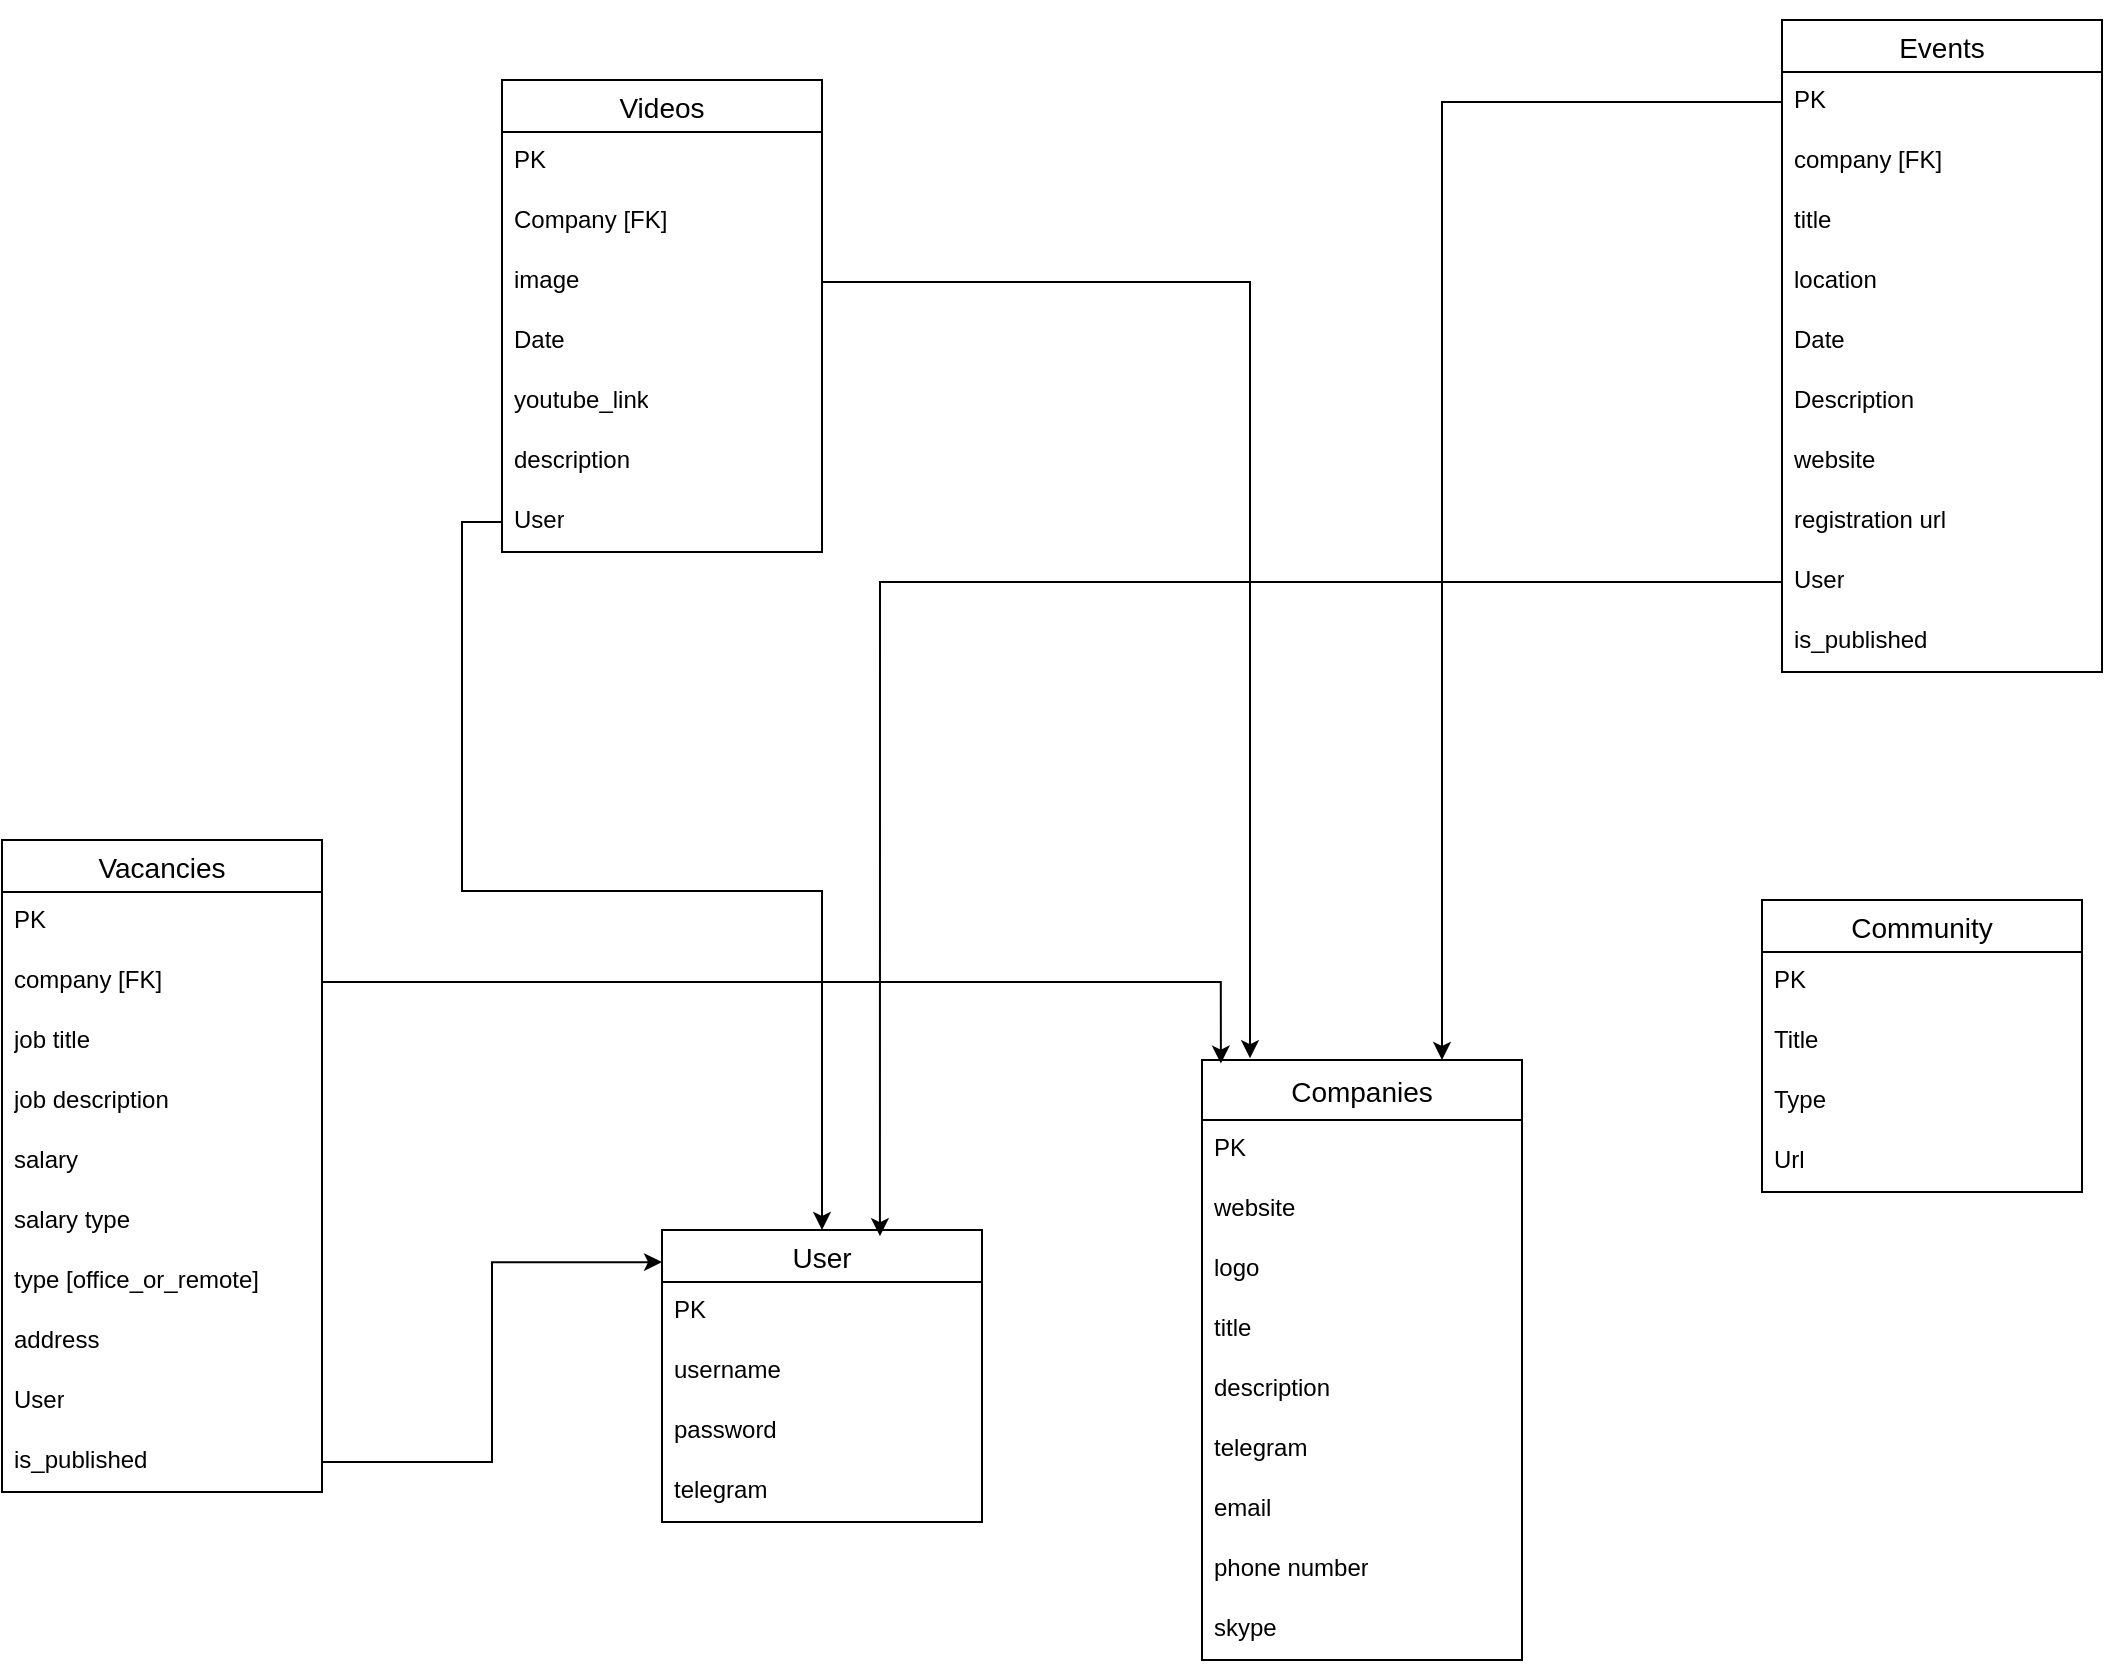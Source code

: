 <mxfile version="26.0.12">
  <diagram name="Page-1" id="hR44nbxld9a9pKDiSwDE">
    <mxGraphModel dx="2537" dy="1981" grid="1" gridSize="10" guides="1" tooltips="1" connect="1" arrows="1" fold="1" page="1" pageScale="1" pageWidth="850" pageHeight="1100" math="0" shadow="0">
      <root>
        <mxCell id="0" />
        <mxCell id="1" parent="0" />
        <mxCell id="YgEhymqJi3Y8FVVcA5l7-50" value="Vacancies" style="swimlane;fontStyle=0;childLayout=stackLayout;horizontal=1;startSize=26;horizontalStack=0;resizeParent=1;resizeParentMax=0;resizeLast=0;collapsible=1;marginBottom=0;align=center;fontSize=14;" parent="1" vertex="1">
          <mxGeometry x="-270" y="-80" width="160" height="326" as="geometry" />
        </mxCell>
        <mxCell id="YgEhymqJi3Y8FVVcA5l7-51" value="PK" style="text;strokeColor=none;fillColor=none;spacingLeft=4;spacingRight=4;overflow=hidden;rotatable=0;points=[[0,0.5],[1,0.5]];portConstraint=eastwest;fontSize=12;whiteSpace=wrap;html=1;" parent="YgEhymqJi3Y8FVVcA5l7-50" vertex="1">
          <mxGeometry y="26" width="160" height="30" as="geometry" />
        </mxCell>
        <mxCell id="YgEhymqJi3Y8FVVcA5l7-52" value="company [FK]" style="text;strokeColor=none;fillColor=none;spacingLeft=4;spacingRight=4;overflow=hidden;rotatable=0;points=[[0,0.5],[1,0.5]];portConstraint=eastwest;fontSize=12;whiteSpace=wrap;html=1;" parent="YgEhymqJi3Y8FVVcA5l7-50" vertex="1">
          <mxGeometry y="56" width="160" height="30" as="geometry" />
        </mxCell>
        <mxCell id="YgEhymqJi3Y8FVVcA5l7-53" value="job title" style="text;strokeColor=none;fillColor=none;spacingLeft=4;spacingRight=4;overflow=hidden;rotatable=0;points=[[0,0.5],[1,0.5]];portConstraint=eastwest;fontSize=12;whiteSpace=wrap;html=1;" parent="YgEhymqJi3Y8FVVcA5l7-50" vertex="1">
          <mxGeometry y="86" width="160" height="30" as="geometry" />
        </mxCell>
        <mxCell id="YgEhymqJi3Y8FVVcA5l7-61" value="job description" style="text;strokeColor=none;fillColor=none;spacingLeft=4;spacingRight=4;overflow=hidden;rotatable=0;points=[[0,0.5],[1,0.5]];portConstraint=eastwest;fontSize=12;whiteSpace=wrap;html=1;" parent="YgEhymqJi3Y8FVVcA5l7-50" vertex="1">
          <mxGeometry y="116" width="160" height="30" as="geometry" />
        </mxCell>
        <mxCell id="YgEhymqJi3Y8FVVcA5l7-55" value="salary" style="text;strokeColor=none;fillColor=none;spacingLeft=4;spacingRight=4;overflow=hidden;rotatable=0;points=[[0,0.5],[1,0.5]];portConstraint=eastwest;fontSize=12;whiteSpace=wrap;html=1;" parent="YgEhymqJi3Y8FVVcA5l7-50" vertex="1">
          <mxGeometry y="146" width="160" height="30" as="geometry" />
        </mxCell>
        <mxCell id="YgEhymqJi3Y8FVVcA5l7-56" value="salary type" style="text;strokeColor=none;fillColor=none;spacingLeft=4;spacingRight=4;overflow=hidden;rotatable=0;points=[[0,0.5],[1,0.5]];portConstraint=eastwest;fontSize=12;whiteSpace=wrap;html=1;" parent="YgEhymqJi3Y8FVVcA5l7-50" vertex="1">
          <mxGeometry y="176" width="160" height="30" as="geometry" />
        </mxCell>
        <mxCell id="YgEhymqJi3Y8FVVcA5l7-57" value="type [office_or_remote]" style="text;strokeColor=none;fillColor=none;spacingLeft=4;spacingRight=4;overflow=hidden;rotatable=0;points=[[0,0.5],[1,0.5]];portConstraint=eastwest;fontSize=12;whiteSpace=wrap;html=1;" parent="YgEhymqJi3Y8FVVcA5l7-50" vertex="1">
          <mxGeometry y="206" width="160" height="30" as="geometry" />
        </mxCell>
        <mxCell id="YgEhymqJi3Y8FVVcA5l7-63" value="address" style="text;strokeColor=none;fillColor=none;spacingLeft=4;spacingRight=4;overflow=hidden;rotatable=0;points=[[0,0.5],[1,0.5]];portConstraint=eastwest;fontSize=12;whiteSpace=wrap;html=1;" parent="YgEhymqJi3Y8FVVcA5l7-50" vertex="1">
          <mxGeometry y="236" width="160" height="30" as="geometry" />
        </mxCell>
        <mxCell id="02WGb9ItvWdkdEVcOorD-1" value="User" style="text;strokeColor=none;fillColor=none;spacingLeft=4;spacingRight=4;overflow=hidden;rotatable=0;points=[[0,0.5],[1,0.5]];portConstraint=eastwest;fontSize=12;whiteSpace=wrap;html=1;" vertex="1" parent="YgEhymqJi3Y8FVVcA5l7-50">
          <mxGeometry y="266" width="160" height="30" as="geometry" />
        </mxCell>
        <mxCell id="YgEhymqJi3Y8FVVcA5l7-112" value="is_published" style="text;strokeColor=none;fillColor=none;spacingLeft=4;spacingRight=4;overflow=hidden;rotatable=0;points=[[0,0.5],[1,0.5]];portConstraint=eastwest;fontSize=12;whiteSpace=wrap;html=1;" parent="YgEhymqJi3Y8FVVcA5l7-50" vertex="1">
          <mxGeometry y="296" width="160" height="30" as="geometry" />
        </mxCell>
        <mxCell id="YgEhymqJi3Y8FVVcA5l7-64" value="Companies" style="swimlane;fontStyle=0;childLayout=stackLayout;horizontal=1;startSize=30;horizontalStack=0;resizeParent=1;resizeParentMax=0;resizeLast=0;collapsible=1;marginBottom=0;align=center;fontSize=14;" parent="1" vertex="1">
          <mxGeometry x="330" y="30" width="160" height="300" as="geometry" />
        </mxCell>
        <mxCell id="YgEhymqJi3Y8FVVcA5l7-65" value="PK" style="text;strokeColor=none;fillColor=none;spacingLeft=4;spacingRight=4;overflow=hidden;rotatable=0;points=[[0,0.5],[1,0.5]];portConstraint=eastwest;fontSize=12;whiteSpace=wrap;html=1;" parent="YgEhymqJi3Y8FVVcA5l7-64" vertex="1">
          <mxGeometry y="30" width="160" height="30" as="geometry" />
        </mxCell>
        <mxCell id="YgEhymqJi3Y8FVVcA5l7-66" value="website" style="text;strokeColor=none;fillColor=none;spacingLeft=4;spacingRight=4;overflow=hidden;rotatable=0;points=[[0,0.5],[1,0.5]];portConstraint=eastwest;fontSize=12;whiteSpace=wrap;html=1;" parent="YgEhymqJi3Y8FVVcA5l7-64" vertex="1">
          <mxGeometry y="60" width="160" height="30" as="geometry" />
        </mxCell>
        <mxCell id="YgEhymqJi3Y8FVVcA5l7-70" value="logo" style="text;strokeColor=none;fillColor=none;spacingLeft=4;spacingRight=4;overflow=hidden;rotatable=0;points=[[0,0.5],[1,0.5]];portConstraint=eastwest;fontSize=12;whiteSpace=wrap;html=1;" parent="YgEhymqJi3Y8FVVcA5l7-64" vertex="1">
          <mxGeometry y="90" width="160" height="30" as="geometry" />
        </mxCell>
        <mxCell id="YgEhymqJi3Y8FVVcA5l7-69" value="title" style="text;strokeColor=none;fillColor=none;spacingLeft=4;spacingRight=4;overflow=hidden;rotatable=0;points=[[0,0.5],[1,0.5]];portConstraint=eastwest;fontSize=12;whiteSpace=wrap;html=1;" parent="YgEhymqJi3Y8FVVcA5l7-64" vertex="1">
          <mxGeometry y="120" width="160" height="30" as="geometry" />
        </mxCell>
        <mxCell id="YgEhymqJi3Y8FVVcA5l7-67" value="description" style="text;strokeColor=none;fillColor=none;spacingLeft=4;spacingRight=4;overflow=hidden;rotatable=0;points=[[0,0.5],[1,0.5]];portConstraint=eastwest;fontSize=12;whiteSpace=wrap;html=1;" parent="YgEhymqJi3Y8FVVcA5l7-64" vertex="1">
          <mxGeometry y="150" width="160" height="30" as="geometry" />
        </mxCell>
        <mxCell id="YgEhymqJi3Y8FVVcA5l7-97" value="telegram" style="text;strokeColor=none;fillColor=none;spacingLeft=4;spacingRight=4;overflow=hidden;rotatable=0;points=[[0,0.5],[1,0.5]];portConstraint=eastwest;fontSize=12;whiteSpace=wrap;html=1;" parent="YgEhymqJi3Y8FVVcA5l7-64" vertex="1">
          <mxGeometry y="180" width="160" height="30" as="geometry" />
        </mxCell>
        <mxCell id="YgEhymqJi3Y8FVVcA5l7-98" value="email" style="text;strokeColor=none;fillColor=none;spacingLeft=4;spacingRight=4;overflow=hidden;rotatable=0;points=[[0,0.5],[1,0.5]];portConstraint=eastwest;fontSize=12;whiteSpace=wrap;html=1;" parent="YgEhymqJi3Y8FVVcA5l7-64" vertex="1">
          <mxGeometry y="210" width="160" height="30" as="geometry" />
        </mxCell>
        <mxCell id="YgEhymqJi3Y8FVVcA5l7-99" value="phone number" style="text;strokeColor=none;fillColor=none;spacingLeft=4;spacingRight=4;overflow=hidden;rotatable=0;points=[[0,0.5],[1,0.5]];portConstraint=eastwest;fontSize=12;whiteSpace=wrap;html=1;" parent="YgEhymqJi3Y8FVVcA5l7-64" vertex="1">
          <mxGeometry y="240" width="160" height="30" as="geometry" />
        </mxCell>
        <mxCell id="YgEhymqJi3Y8FVVcA5l7-100" value="skype" style="text;strokeColor=none;fillColor=none;spacingLeft=4;spacingRight=4;overflow=hidden;rotatable=0;points=[[0,0.5],[1,0.5]];portConstraint=eastwest;fontSize=12;whiteSpace=wrap;html=1;" parent="YgEhymqJi3Y8FVVcA5l7-64" vertex="1">
          <mxGeometry y="270" width="160" height="30" as="geometry" />
        </mxCell>
        <mxCell id="YgEhymqJi3Y8FVVcA5l7-72" value="Videos" style="swimlane;fontStyle=0;childLayout=stackLayout;horizontal=1;startSize=26;horizontalStack=0;resizeParent=1;resizeParentMax=0;resizeLast=0;collapsible=1;marginBottom=0;align=center;fontSize=14;" parent="1" vertex="1">
          <mxGeometry x="-20" y="-460" width="160" height="236" as="geometry" />
        </mxCell>
        <mxCell id="YgEhymqJi3Y8FVVcA5l7-73" value="PK" style="text;strokeColor=none;fillColor=none;spacingLeft=4;spacingRight=4;overflow=hidden;rotatable=0;points=[[0,0.5],[1,0.5]];portConstraint=eastwest;fontSize=12;whiteSpace=wrap;html=1;" parent="YgEhymqJi3Y8FVVcA5l7-72" vertex="1">
          <mxGeometry y="26" width="160" height="30" as="geometry" />
        </mxCell>
        <mxCell id="YgEhymqJi3Y8FVVcA5l7-108" value="Company [FK]" style="text;strokeColor=none;fillColor=none;spacingLeft=4;spacingRight=4;overflow=hidden;rotatable=0;points=[[0,0.5],[1,0.5]];portConstraint=eastwest;fontSize=12;whiteSpace=wrap;html=1;" parent="YgEhymqJi3Y8FVVcA5l7-72" vertex="1">
          <mxGeometry y="56" width="160" height="30" as="geometry" />
        </mxCell>
        <mxCell id="YgEhymqJi3Y8FVVcA5l7-74" value="image" style="text;strokeColor=none;fillColor=none;spacingLeft=4;spacingRight=4;overflow=hidden;rotatable=0;points=[[0,0.5],[1,0.5]];portConstraint=eastwest;fontSize=12;whiteSpace=wrap;html=1;" parent="YgEhymqJi3Y8FVVcA5l7-72" vertex="1">
          <mxGeometry y="86" width="160" height="30" as="geometry" />
        </mxCell>
        <mxCell id="YgEhymqJi3Y8FVVcA5l7-75" value="Date" style="text;strokeColor=none;fillColor=none;spacingLeft=4;spacingRight=4;overflow=hidden;rotatable=0;points=[[0,0.5],[1,0.5]];portConstraint=eastwest;fontSize=12;whiteSpace=wrap;html=1;" parent="YgEhymqJi3Y8FVVcA5l7-72" vertex="1">
          <mxGeometry y="116" width="160" height="30" as="geometry" />
        </mxCell>
        <mxCell id="YgEhymqJi3Y8FVVcA5l7-77" value="youtube_link" style="text;strokeColor=none;fillColor=none;spacingLeft=4;spacingRight=4;overflow=hidden;rotatable=0;points=[[0,0.5],[1,0.5]];portConstraint=eastwest;fontSize=12;whiteSpace=wrap;html=1;" parent="YgEhymqJi3Y8FVVcA5l7-72" vertex="1">
          <mxGeometry y="146" width="160" height="30" as="geometry" />
        </mxCell>
        <mxCell id="YgEhymqJi3Y8FVVcA5l7-78" value="description" style="text;strokeColor=none;fillColor=none;spacingLeft=4;spacingRight=4;overflow=hidden;rotatable=0;points=[[0,0.5],[1,0.5]];portConstraint=eastwest;fontSize=12;whiteSpace=wrap;html=1;" parent="YgEhymqJi3Y8FVVcA5l7-72" vertex="1">
          <mxGeometry y="176" width="160" height="30" as="geometry" />
        </mxCell>
        <mxCell id="YgEhymqJi3Y8FVVcA5l7-109" value="User" style="text;strokeColor=none;fillColor=none;spacingLeft=4;spacingRight=4;overflow=hidden;rotatable=0;points=[[0,0.5],[1,0.5]];portConstraint=eastwest;fontSize=12;whiteSpace=wrap;html=1;" parent="YgEhymqJi3Y8FVVcA5l7-72" vertex="1">
          <mxGeometry y="206" width="160" height="30" as="geometry" />
        </mxCell>
        <mxCell id="YgEhymqJi3Y8FVVcA5l7-79" value="Events" style="swimlane;fontStyle=0;childLayout=stackLayout;horizontal=1;startSize=26;horizontalStack=0;resizeParent=1;resizeParentMax=0;resizeLast=0;collapsible=1;marginBottom=0;align=center;fontSize=14;" parent="1" vertex="1">
          <mxGeometry x="620" y="-490" width="160" height="326" as="geometry" />
        </mxCell>
        <mxCell id="YgEhymqJi3Y8FVVcA5l7-80" value="PK" style="text;strokeColor=none;fillColor=none;spacingLeft=4;spacingRight=4;overflow=hidden;rotatable=0;points=[[0,0.5],[1,0.5]];portConstraint=eastwest;fontSize=12;whiteSpace=wrap;html=1;" parent="YgEhymqJi3Y8FVVcA5l7-79" vertex="1">
          <mxGeometry y="26" width="160" height="30" as="geometry" />
        </mxCell>
        <mxCell id="YgEhymqJi3Y8FVVcA5l7-81" value="company [FK]" style="text;strokeColor=none;fillColor=none;spacingLeft=4;spacingRight=4;overflow=hidden;rotatable=0;points=[[0,0.5],[1,0.5]];portConstraint=eastwest;fontSize=12;whiteSpace=wrap;html=1;" parent="YgEhymqJi3Y8FVVcA5l7-79" vertex="1">
          <mxGeometry y="56" width="160" height="30" as="geometry" />
        </mxCell>
        <mxCell id="YgEhymqJi3Y8FVVcA5l7-82" value="title" style="text;strokeColor=none;fillColor=none;spacingLeft=4;spacingRight=4;overflow=hidden;rotatable=0;points=[[0,0.5],[1,0.5]];portConstraint=eastwest;fontSize=12;whiteSpace=wrap;html=1;" parent="YgEhymqJi3Y8FVVcA5l7-79" vertex="1">
          <mxGeometry y="86" width="160" height="30" as="geometry" />
        </mxCell>
        <mxCell id="YgEhymqJi3Y8FVVcA5l7-84" value="location" style="text;strokeColor=none;fillColor=none;spacingLeft=4;spacingRight=4;overflow=hidden;rotatable=0;points=[[0,0.5],[1,0.5]];portConstraint=eastwest;fontSize=12;whiteSpace=wrap;html=1;" parent="YgEhymqJi3Y8FVVcA5l7-79" vertex="1">
          <mxGeometry y="116" width="160" height="30" as="geometry" />
        </mxCell>
        <mxCell id="YgEhymqJi3Y8FVVcA5l7-85" value="Date" style="text;strokeColor=none;fillColor=none;spacingLeft=4;spacingRight=4;overflow=hidden;rotatable=0;points=[[0,0.5],[1,0.5]];portConstraint=eastwest;fontSize=12;whiteSpace=wrap;html=1;" parent="YgEhymqJi3Y8FVVcA5l7-79" vertex="1">
          <mxGeometry y="146" width="160" height="30" as="geometry" />
        </mxCell>
        <mxCell id="YgEhymqJi3Y8FVVcA5l7-86" value="Description" style="text;strokeColor=none;fillColor=none;spacingLeft=4;spacingRight=4;overflow=hidden;rotatable=0;points=[[0,0.5],[1,0.5]];portConstraint=eastwest;fontSize=12;whiteSpace=wrap;html=1;" parent="YgEhymqJi3Y8FVVcA5l7-79" vertex="1">
          <mxGeometry y="176" width="160" height="30" as="geometry" />
        </mxCell>
        <mxCell id="YgEhymqJi3Y8FVVcA5l7-87" value="website" style="text;strokeColor=none;fillColor=none;spacingLeft=4;spacingRight=4;overflow=hidden;rotatable=0;points=[[0,0.5],[1,0.5]];portConstraint=eastwest;fontSize=12;whiteSpace=wrap;html=1;" parent="YgEhymqJi3Y8FVVcA5l7-79" vertex="1">
          <mxGeometry y="206" width="160" height="30" as="geometry" />
        </mxCell>
        <mxCell id="YgEhymqJi3Y8FVVcA5l7-88" value="registration url" style="text;strokeColor=none;fillColor=none;spacingLeft=4;spacingRight=4;overflow=hidden;rotatable=0;points=[[0,0.5],[1,0.5]];portConstraint=eastwest;fontSize=12;whiteSpace=wrap;html=1;" parent="YgEhymqJi3Y8FVVcA5l7-79" vertex="1">
          <mxGeometry y="236" width="160" height="30" as="geometry" />
        </mxCell>
        <mxCell id="YgEhymqJi3Y8FVVcA5l7-114" value="User" style="text;strokeColor=none;fillColor=none;spacingLeft=4;spacingRight=4;overflow=hidden;rotatable=0;points=[[0,0.5],[1,0.5]];portConstraint=eastwest;fontSize=12;whiteSpace=wrap;html=1;" parent="YgEhymqJi3Y8FVVcA5l7-79" vertex="1">
          <mxGeometry y="266" width="160" height="30" as="geometry" />
        </mxCell>
        <mxCell id="02WGb9ItvWdkdEVcOorD-2" value="is_published" style="text;strokeColor=none;fillColor=none;spacingLeft=4;spacingRight=4;overflow=hidden;rotatable=0;points=[[0,0.5],[1,0.5]];portConstraint=eastwest;fontSize=12;whiteSpace=wrap;html=1;" vertex="1" parent="YgEhymqJi3Y8FVVcA5l7-79">
          <mxGeometry y="296" width="160" height="30" as="geometry" />
        </mxCell>
        <mxCell id="YgEhymqJi3Y8FVVcA5l7-90" value="Community" style="swimlane;fontStyle=0;childLayout=stackLayout;horizontal=1;startSize=26;horizontalStack=0;resizeParent=1;resizeParentMax=0;resizeLast=0;collapsible=1;marginBottom=0;align=center;fontSize=14;" parent="1" vertex="1">
          <mxGeometry x="610" y="-50" width="160" height="146" as="geometry" />
        </mxCell>
        <mxCell id="YgEhymqJi3Y8FVVcA5l7-91" value="PK" style="text;strokeColor=none;fillColor=none;spacingLeft=4;spacingRight=4;overflow=hidden;rotatable=0;points=[[0,0.5],[1,0.5]];portConstraint=eastwest;fontSize=12;whiteSpace=wrap;html=1;" parent="YgEhymqJi3Y8FVVcA5l7-90" vertex="1">
          <mxGeometry y="26" width="160" height="30" as="geometry" />
        </mxCell>
        <mxCell id="YgEhymqJi3Y8FVVcA5l7-92" value="Title" style="text;strokeColor=none;fillColor=none;spacingLeft=4;spacingRight=4;overflow=hidden;rotatable=0;points=[[0,0.5],[1,0.5]];portConstraint=eastwest;fontSize=12;whiteSpace=wrap;html=1;" parent="YgEhymqJi3Y8FVVcA5l7-90" vertex="1">
          <mxGeometry y="56" width="160" height="30" as="geometry" />
        </mxCell>
        <mxCell id="YgEhymqJi3Y8FVVcA5l7-93" value="Type" style="text;strokeColor=none;fillColor=none;spacingLeft=4;spacingRight=4;overflow=hidden;rotatable=0;points=[[0,0.5],[1,0.5]];portConstraint=eastwest;fontSize=12;whiteSpace=wrap;html=1;" parent="YgEhymqJi3Y8FVVcA5l7-90" vertex="1">
          <mxGeometry y="86" width="160" height="30" as="geometry" />
        </mxCell>
        <mxCell id="YgEhymqJi3Y8FVVcA5l7-94" value="Url" style="text;strokeColor=none;fillColor=none;spacingLeft=4;spacingRight=4;overflow=hidden;rotatable=0;points=[[0,0.5],[1,0.5]];portConstraint=eastwest;fontSize=12;whiteSpace=wrap;html=1;" parent="YgEhymqJi3Y8FVVcA5l7-90" vertex="1">
          <mxGeometry y="116" width="160" height="30" as="geometry" />
        </mxCell>
        <mxCell id="YgEhymqJi3Y8FVVcA5l7-101" style="edgeStyle=orthogonalEdgeStyle;rounded=0;orthogonalLoop=1;jettySize=auto;html=1;exitX=1;exitY=0.5;exitDx=0;exitDy=0;entryX=0.15;entryY=-0.003;entryDx=0;entryDy=0;entryPerimeter=0;" parent="1" source="YgEhymqJi3Y8FVVcA5l7-74" target="YgEhymqJi3Y8FVVcA5l7-64" edge="1">
          <mxGeometry relative="1" as="geometry" />
        </mxCell>
        <mxCell id="YgEhymqJi3Y8FVVcA5l7-103" style="edgeStyle=orthogonalEdgeStyle;rounded=0;orthogonalLoop=1;jettySize=auto;html=1;exitX=0;exitY=0.5;exitDx=0;exitDy=0;entryX=0.75;entryY=0;entryDx=0;entryDy=0;" parent="1" source="YgEhymqJi3Y8FVVcA5l7-80" target="YgEhymqJi3Y8FVVcA5l7-64" edge="1">
          <mxGeometry relative="1" as="geometry">
            <mxPoint x="730" y="10" as="targetPoint" />
          </mxGeometry>
        </mxCell>
        <mxCell id="YgEhymqJi3Y8FVVcA5l7-104" value="User" style="swimlane;fontStyle=0;childLayout=stackLayout;horizontal=1;startSize=26;horizontalStack=0;resizeParent=1;resizeParentMax=0;resizeLast=0;collapsible=1;marginBottom=0;align=center;fontSize=14;" parent="1" vertex="1">
          <mxGeometry x="60" y="115" width="160" height="146" as="geometry" />
        </mxCell>
        <mxCell id="YgEhymqJi3Y8FVVcA5l7-105" value="PK" style="text;strokeColor=none;fillColor=none;spacingLeft=4;spacingRight=4;overflow=hidden;rotatable=0;points=[[0,0.5],[1,0.5]];portConstraint=eastwest;fontSize=12;whiteSpace=wrap;html=1;" parent="YgEhymqJi3Y8FVVcA5l7-104" vertex="1">
          <mxGeometry y="26" width="160" height="30" as="geometry" />
        </mxCell>
        <mxCell id="YgEhymqJi3Y8FVVcA5l7-106" value="username" style="text;strokeColor=none;fillColor=none;spacingLeft=4;spacingRight=4;overflow=hidden;rotatable=0;points=[[0,0.5],[1,0.5]];portConstraint=eastwest;fontSize=12;whiteSpace=wrap;html=1;" parent="YgEhymqJi3Y8FVVcA5l7-104" vertex="1">
          <mxGeometry y="56" width="160" height="30" as="geometry" />
        </mxCell>
        <mxCell id="YgEhymqJi3Y8FVVcA5l7-107" value="password" style="text;strokeColor=none;fillColor=none;spacingLeft=4;spacingRight=4;overflow=hidden;rotatable=0;points=[[0,0.5],[1,0.5]];portConstraint=eastwest;fontSize=12;whiteSpace=wrap;html=1;" parent="YgEhymqJi3Y8FVVcA5l7-104" vertex="1">
          <mxGeometry y="86" width="160" height="30" as="geometry" />
        </mxCell>
        <mxCell id="YgEhymqJi3Y8FVVcA5l7-111" value="&lt;div&gt;telegram&lt;/div&gt;&lt;div&gt;&lt;br&gt;&lt;/div&gt;" style="text;strokeColor=none;fillColor=none;spacingLeft=4;spacingRight=4;overflow=hidden;rotatable=0;points=[[0,0.5],[1,0.5]];portConstraint=eastwest;fontSize=12;whiteSpace=wrap;html=1;" parent="YgEhymqJi3Y8FVVcA5l7-104" vertex="1">
          <mxGeometry y="116" width="160" height="30" as="geometry" />
        </mxCell>
        <mxCell id="YgEhymqJi3Y8FVVcA5l7-116" style="edgeStyle=orthogonalEdgeStyle;rounded=0;orthogonalLoop=1;jettySize=auto;html=1;exitX=0;exitY=0.5;exitDx=0;exitDy=0;entryX=0.5;entryY=0;entryDx=0;entryDy=0;" parent="1" source="YgEhymqJi3Y8FVVcA5l7-109" target="YgEhymqJi3Y8FVVcA5l7-104" edge="1">
          <mxGeometry relative="1" as="geometry" />
        </mxCell>
        <mxCell id="YgEhymqJi3Y8FVVcA5l7-117" style="edgeStyle=orthogonalEdgeStyle;rounded=0;orthogonalLoop=1;jettySize=auto;html=1;exitX=1;exitY=0.5;exitDx=0;exitDy=0;entryX=0;entryY=0.11;entryDx=0;entryDy=0;entryPerimeter=0;" parent="1" source="YgEhymqJi3Y8FVVcA5l7-112" target="YgEhymqJi3Y8FVVcA5l7-104" edge="1">
          <mxGeometry relative="1" as="geometry" />
        </mxCell>
        <mxCell id="YgEhymqJi3Y8FVVcA5l7-118" style="edgeStyle=orthogonalEdgeStyle;rounded=0;orthogonalLoop=1;jettySize=auto;html=1;exitX=0;exitY=0.5;exitDx=0;exitDy=0;entryX=0.681;entryY=0.021;entryDx=0;entryDy=0;entryPerimeter=0;" parent="1" source="YgEhymqJi3Y8FVVcA5l7-114" target="YgEhymqJi3Y8FVVcA5l7-104" edge="1">
          <mxGeometry relative="1" as="geometry" />
        </mxCell>
        <mxCell id="YgEhymqJi3Y8FVVcA5l7-119" style="edgeStyle=orthogonalEdgeStyle;rounded=0;orthogonalLoop=1;jettySize=auto;html=1;exitX=1;exitY=0.5;exitDx=0;exitDy=0;entryX=0.059;entryY=0.006;entryDx=0;entryDy=0;entryPerimeter=0;" parent="1" source="YgEhymqJi3Y8FVVcA5l7-52" target="YgEhymqJi3Y8FVVcA5l7-64" edge="1">
          <mxGeometry relative="1" as="geometry" />
        </mxCell>
        <mxCell id="02WGb9ItvWdkdEVcOorD-3" value="&amp;nbsp;" style="text;whiteSpace=wrap;html=1;" vertex="1" parent="1">
          <mxGeometry x="350" y="-500" width="40" height="40" as="geometry" />
        </mxCell>
      </root>
    </mxGraphModel>
  </diagram>
</mxfile>
